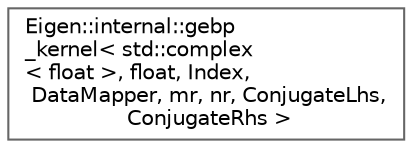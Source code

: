 digraph "Graphical Class Hierarchy"
{
 // LATEX_PDF_SIZE
  bgcolor="transparent";
  edge [fontname=Helvetica,fontsize=10,labelfontname=Helvetica,labelfontsize=10];
  node [fontname=Helvetica,fontsize=10,shape=box,height=0.2,width=0.4];
  rankdir="LR";
  Node0 [id="Node000000",label="Eigen::internal::gebp\l_kernel\< std::complex\l\< float \>, float, Index,\l DataMapper, mr, nr, ConjugateLhs,\l ConjugateRhs \>",height=0.2,width=0.4,color="grey40", fillcolor="white", style="filled",URL="$structEigen_1_1internal_1_1gebp__kernel_3_01std_1_1complex_3_01float_01_4_00_01float_00_01Index_21abb7ce618990c010eb2cd7a826919f.html",tooltip=" "];
}
